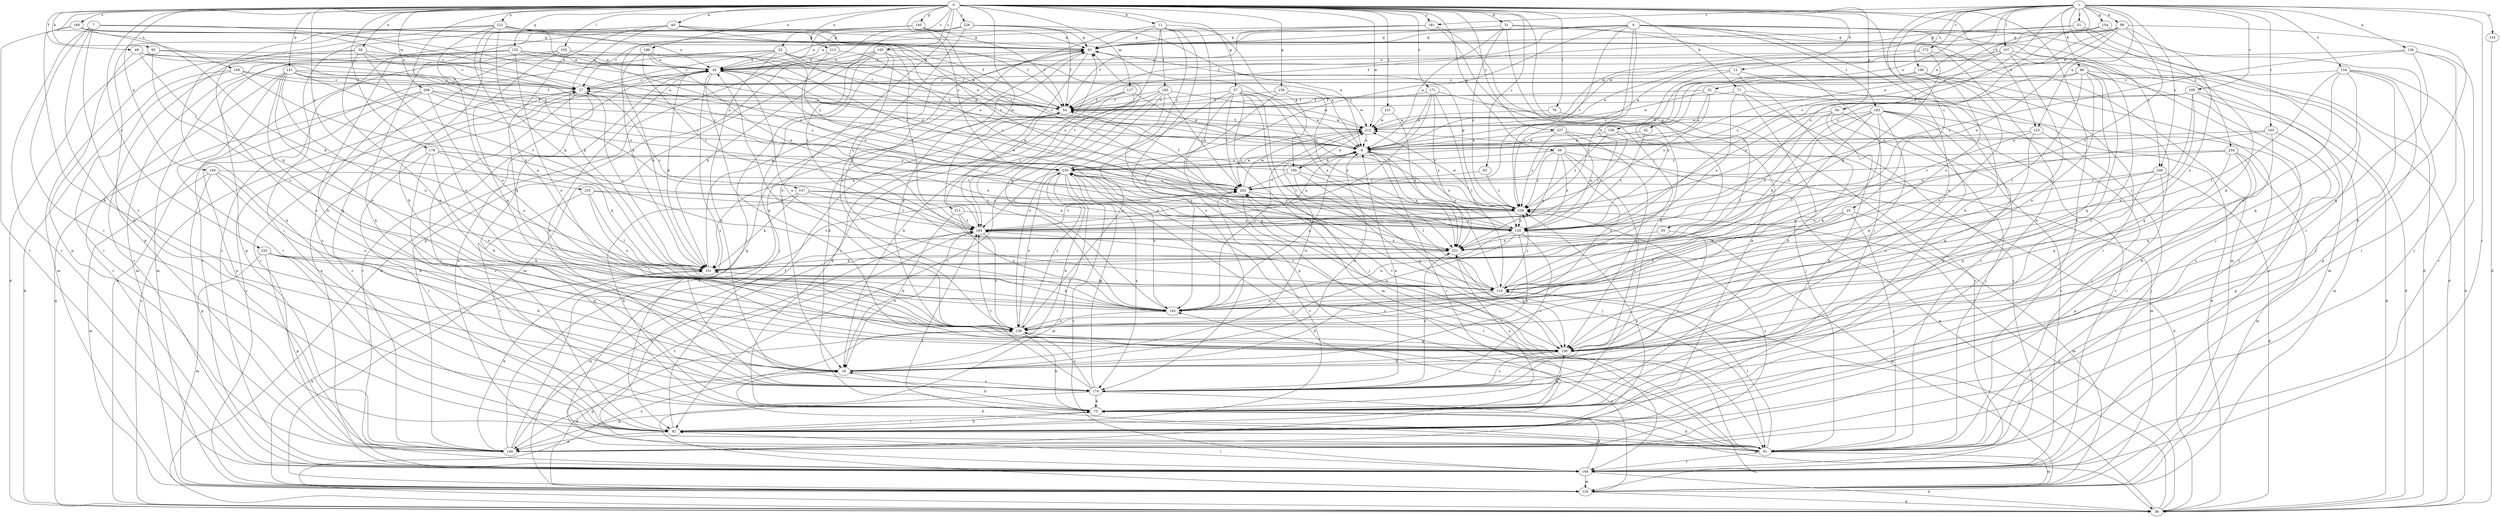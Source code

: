 strict digraph  {
0;
1;
6;
7;
9;
11;
12;
18;
23;
25;
27;
31;
32;
36;
38;
40;
42;
45;
49;
51;
54;
55;
56;
57;
59;
63;
71;
73;
78;
82;
83;
91;
93;
96;
98;
100;
101;
102;
107;
110;
117;
120;
121;
123;
124;
126;
128;
134;
136;
138;
139;
140;
141;
146;
147;
150;
152;
154;
156;
163;
164;
165;
168;
169;
171;
172;
174;
178;
181;
182;
183;
184;
186;
190;
193;
195;
202;
206;
211;
212;
213;
221;
223;
225;
226;
227;
230;
231;
234;
238;
239;
0 -> 11  [label=b];
0 -> 12  [label=b];
0 -> 18  [label=b];
0 -> 23  [label=c];
0 -> 31  [label=d];
0 -> 38  [label=e];
0 -> 40  [label=e];
0 -> 49  [label=f];
0 -> 55  [label=g];
0 -> 56  [label=g];
0 -> 57  [label=g];
0 -> 59  [label=g];
0 -> 71  [label=h];
0 -> 73  [label=h];
0 -> 78  [label=i];
0 -> 83  [label=j];
0 -> 91  [label=j];
0 -> 93  [label=k];
0 -> 102  [label=l];
0 -> 117  [label=m];
0 -> 121  [label=n];
0 -> 123  [label=n];
0 -> 139  [label=p];
0 -> 140  [label=p];
0 -> 141  [label=p];
0 -> 147  [label=q];
0 -> 150  [label=q];
0 -> 152  [label=q];
0 -> 165  [label=s];
0 -> 168  [label=s];
0 -> 169  [label=s];
0 -> 171  [label=s];
0 -> 178  [label=t];
0 -> 181  [label=t];
0 -> 186  [label=u];
0 -> 206  [label=w];
0 -> 211  [label=w];
0 -> 212  [label=w];
0 -> 213  [label=x];
0 -> 223  [label=y];
0 -> 225  [label=y];
0 -> 226  [label=y];
0 -> 227  [label=y];
0 -> 230  [label=y];
0 -> 231  [label=z];
1 -> 25  [label=c];
1 -> 32  [label=d];
1 -> 42  [label=e];
1 -> 51  [label=f];
1 -> 96  [label=k];
1 -> 98  [label=k];
1 -> 107  [label=l];
1 -> 123  [label=n];
1 -> 124  [label=n];
1 -> 126  [label=n];
1 -> 128  [label=n];
1 -> 134  [label=o];
1 -> 136  [label=o];
1 -> 138  [label=o];
1 -> 154  [label=q];
1 -> 163  [label=r];
1 -> 164  [label=r];
1 -> 172  [label=s];
1 -> 181  [label=t];
1 -> 190  [label=u];
1 -> 195  [label=v];
1 -> 234  [label=z];
1 -> 238  [label=z];
6 -> 27  [label=c];
6 -> 36  [label=d];
6 -> 45  [label=e];
6 -> 54  [label=f];
6 -> 63  [label=g];
6 -> 73  [label=h];
6 -> 91  [label=j];
6 -> 128  [label=n];
6 -> 156  [label=q];
6 -> 182  [label=t];
6 -> 202  [label=v];
6 -> 230  [label=y];
6 -> 238  [label=z];
6 -> 239  [label=z];
7 -> 27  [label=c];
7 -> 45  [label=e];
7 -> 63  [label=g];
7 -> 73  [label=h];
7 -> 82  [label=i];
7 -> 164  [label=r];
7 -> 174  [label=s];
9 -> 45  [label=e];
9 -> 82  [label=i];
9 -> 100  [label=k];
9 -> 128  [label=n];
9 -> 221  [label=x];
9 -> 230  [label=y];
11 -> 63  [label=g];
11 -> 100  [label=k];
11 -> 138  [label=o];
11 -> 174  [label=s];
11 -> 183  [label=t];
11 -> 184  [label=t];
11 -> 221  [label=x];
11 -> 230  [label=y];
12 -> 27  [label=c];
12 -> 73  [label=h];
12 -> 91  [label=j];
12 -> 184  [label=t];
18 -> 9  [label=a];
18 -> 146  [label=p];
18 -> 174  [label=s];
18 -> 212  [label=w];
23 -> 9  [label=a];
23 -> 27  [label=c];
23 -> 36  [label=d];
23 -> 45  [label=e];
23 -> 54  [label=f];
23 -> 164  [label=r];
23 -> 174  [label=s];
23 -> 239  [label=z];
25 -> 91  [label=j];
25 -> 101  [label=k];
25 -> 120  [label=m];
25 -> 128  [label=n];
25 -> 193  [label=u];
27 -> 54  [label=f];
27 -> 73  [label=h];
27 -> 82  [label=i];
31 -> 9  [label=a];
31 -> 63  [label=g];
31 -> 82  [label=i];
31 -> 110  [label=l];
31 -> 120  [label=m];
31 -> 239  [label=z];
32 -> 9  [label=a];
32 -> 54  [label=f];
32 -> 156  [label=q];
32 -> 212  [label=w];
32 -> 239  [label=z];
36 -> 27  [label=c];
36 -> 110  [label=l];
36 -> 212  [label=w];
36 -> 239  [label=z];
38 -> 45  [label=e];
38 -> 120  [label=m];
38 -> 138  [label=o];
38 -> 156  [label=q];
38 -> 164  [label=r];
38 -> 239  [label=z];
40 -> 18  [label=b];
40 -> 54  [label=f];
40 -> 63  [label=g];
40 -> 82  [label=i];
40 -> 101  [label=k];
40 -> 156  [label=q];
40 -> 202  [label=v];
42 -> 9  [label=a];
42 -> 184  [label=t];
45 -> 27  [label=c];
45 -> 63  [label=g];
45 -> 101  [label=k];
45 -> 156  [label=q];
45 -> 164  [label=r];
45 -> 174  [label=s];
45 -> 193  [label=u];
49 -> 27  [label=c];
49 -> 45  [label=e];
49 -> 54  [label=f];
49 -> 101  [label=k];
49 -> 146  [label=p];
51 -> 63  [label=g];
51 -> 82  [label=i];
51 -> 156  [label=q];
51 -> 212  [label=w];
54 -> 27  [label=c];
54 -> 73  [label=h];
54 -> 212  [label=w];
55 -> 174  [label=s];
55 -> 221  [label=x];
56 -> 73  [label=h];
56 -> 91  [label=j];
56 -> 164  [label=r];
56 -> 212  [label=w];
56 -> 221  [label=x];
57 -> 9  [label=a];
57 -> 54  [label=f];
57 -> 91  [label=j];
57 -> 110  [label=l];
57 -> 120  [label=m];
57 -> 138  [label=o];
57 -> 146  [label=p];
57 -> 202  [label=v];
57 -> 221  [label=x];
59 -> 36  [label=d];
59 -> 128  [label=n];
59 -> 174  [label=s];
59 -> 193  [label=u];
59 -> 221  [label=x];
59 -> 230  [label=y];
59 -> 239  [label=z];
63 -> 45  [label=e];
63 -> 73  [label=h];
63 -> 91  [label=j];
63 -> 128  [label=n];
71 -> 36  [label=d];
71 -> 54  [label=f];
71 -> 91  [label=j];
71 -> 164  [label=r];
71 -> 221  [label=x];
73 -> 18  [label=b];
73 -> 82  [label=i];
73 -> 156  [label=q];
73 -> 221  [label=x];
78 -> 110  [label=l];
78 -> 212  [label=w];
82 -> 54  [label=f];
82 -> 73  [label=h];
82 -> 91  [label=j];
82 -> 146  [label=p];
82 -> 202  [label=v];
82 -> 239  [label=z];
83 -> 202  [label=v];
83 -> 239  [label=z];
91 -> 18  [label=b];
91 -> 45  [label=e];
91 -> 73  [label=h];
91 -> 110  [label=l];
91 -> 120  [label=m];
91 -> 164  [label=r];
91 -> 184  [label=t];
91 -> 202  [label=v];
91 -> 230  [label=y];
93 -> 27  [label=c];
93 -> 36  [label=d];
93 -> 45  [label=e];
93 -> 193  [label=u];
96 -> 18  [label=b];
96 -> 27  [label=c];
96 -> 36  [label=d];
96 -> 110  [label=l];
96 -> 128  [label=n];
96 -> 138  [label=o];
96 -> 156  [label=q];
96 -> 164  [label=r];
98 -> 9  [label=a];
98 -> 54  [label=f];
98 -> 63  [label=g];
98 -> 73  [label=h];
98 -> 128  [label=n];
98 -> 193  [label=u];
98 -> 212  [label=w];
98 -> 221  [label=x];
98 -> 239  [label=z];
100 -> 45  [label=e];
100 -> 91  [label=j];
100 -> 110  [label=l];
100 -> 156  [label=q];
100 -> 202  [label=v];
100 -> 212  [label=w];
101 -> 27  [label=c];
101 -> 63  [label=g];
101 -> 110  [label=l];
101 -> 202  [label=v];
102 -> 45  [label=e];
102 -> 120  [label=m];
102 -> 156  [label=q];
102 -> 164  [label=r];
102 -> 202  [label=v];
107 -> 9  [label=a];
107 -> 36  [label=d];
107 -> 45  [label=e];
107 -> 128  [label=n];
107 -> 174  [label=s];
107 -> 193  [label=u];
110 -> 9  [label=a];
110 -> 18  [label=b];
110 -> 101  [label=k];
110 -> 184  [label=t];
110 -> 193  [label=u];
110 -> 239  [label=z];
117 -> 9  [label=a];
117 -> 18  [label=b];
117 -> 54  [label=f];
117 -> 184  [label=t];
117 -> 193  [label=u];
120 -> 27  [label=c];
120 -> 36  [label=d];
120 -> 101  [label=k];
120 -> 138  [label=o];
120 -> 193  [label=u];
121 -> 9  [label=a];
121 -> 54  [label=f];
121 -> 63  [label=g];
121 -> 73  [label=h];
121 -> 101  [label=k];
121 -> 138  [label=o];
121 -> 146  [label=p];
121 -> 174  [label=s];
121 -> 193  [label=u];
121 -> 212  [label=w];
121 -> 239  [label=z];
123 -> 9  [label=a];
123 -> 91  [label=j];
123 -> 110  [label=l];
123 -> 156  [label=q];
124 -> 36  [label=d];
126 -> 45  [label=e];
126 -> 91  [label=j];
126 -> 156  [label=q];
126 -> 164  [label=r];
126 -> 239  [label=z];
128 -> 18  [label=b];
128 -> 45  [label=e];
128 -> 120  [label=m];
128 -> 138  [label=o];
128 -> 174  [label=s];
128 -> 193  [label=u];
128 -> 230  [label=y];
134 -> 27  [label=c];
134 -> 36  [label=d];
134 -> 82  [label=i];
134 -> 110  [label=l];
134 -> 138  [label=o];
134 -> 146  [label=p];
134 -> 156  [label=q];
136 -> 9  [label=a];
136 -> 146  [label=p];
136 -> 184  [label=t];
136 -> 239  [label=z];
138 -> 36  [label=d];
138 -> 45  [label=e];
138 -> 73  [label=h];
138 -> 156  [label=q];
138 -> 230  [label=y];
139 -> 54  [label=f];
139 -> 193  [label=u];
139 -> 212  [label=w];
139 -> 221  [label=x];
140 -> 54  [label=f];
140 -> 63  [label=g];
140 -> 73  [label=h];
140 -> 101  [label=k];
140 -> 164  [label=r];
140 -> 202  [label=v];
141 -> 27  [label=c];
141 -> 54  [label=f];
141 -> 82  [label=i];
141 -> 138  [label=o];
141 -> 156  [label=q];
141 -> 164  [label=r];
141 -> 184  [label=t];
141 -> 193  [label=u];
141 -> 230  [label=y];
141 -> 239  [label=z];
146 -> 27  [label=c];
146 -> 54  [label=f];
146 -> 63  [label=g];
146 -> 101  [label=k];
146 -> 184  [label=t];
146 -> 239  [label=z];
147 -> 73  [label=h];
147 -> 101  [label=k];
147 -> 128  [label=n];
147 -> 184  [label=t];
147 -> 239  [label=z];
150 -> 18  [label=b];
150 -> 120  [label=m];
150 -> 138  [label=o];
150 -> 146  [label=p];
150 -> 202  [label=v];
152 -> 9  [label=a];
152 -> 18  [label=b];
152 -> 45  [label=e];
152 -> 54  [label=f];
152 -> 120  [label=m];
152 -> 138  [label=o];
152 -> 146  [label=p];
154 -> 63  [label=g];
154 -> 164  [label=r];
154 -> 202  [label=v];
156 -> 18  [label=b];
156 -> 63  [label=g];
156 -> 174  [label=s];
156 -> 202  [label=v];
163 -> 9  [label=a];
163 -> 128  [label=n];
163 -> 156  [label=q];
163 -> 174  [label=s];
164 -> 36  [label=d];
164 -> 45  [label=e];
164 -> 73  [label=h];
164 -> 82  [label=i];
164 -> 120  [label=m];
164 -> 184  [label=t];
165 -> 9  [label=a];
165 -> 45  [label=e];
165 -> 82  [label=i];
165 -> 91  [label=j];
165 -> 101  [label=k];
165 -> 120  [label=m];
165 -> 184  [label=t];
165 -> 221  [label=x];
168 -> 9  [label=a];
168 -> 27  [label=c];
168 -> 36  [label=d];
168 -> 82  [label=i];
168 -> 221  [label=x];
169 -> 9  [label=a];
169 -> 18  [label=b];
169 -> 27  [label=c];
169 -> 63  [label=g];
169 -> 101  [label=k];
169 -> 164  [label=r];
171 -> 9  [label=a];
171 -> 54  [label=f];
171 -> 110  [label=l];
171 -> 164  [label=r];
171 -> 184  [label=t];
171 -> 221  [label=x];
172 -> 9  [label=a];
172 -> 45  [label=e];
172 -> 101  [label=k];
172 -> 120  [label=m];
174 -> 9  [label=a];
174 -> 36  [label=d];
174 -> 45  [label=e];
174 -> 73  [label=h];
174 -> 138  [label=o];
174 -> 146  [label=p];
174 -> 184  [label=t];
174 -> 221  [label=x];
174 -> 230  [label=y];
178 -> 82  [label=i];
178 -> 101  [label=k];
178 -> 128  [label=n];
178 -> 138  [label=o];
178 -> 174  [label=s];
178 -> 230  [label=y];
181 -> 45  [label=e];
181 -> 54  [label=f];
181 -> 63  [label=g];
181 -> 73  [label=h];
181 -> 146  [label=p];
182 -> 73  [label=h];
182 -> 91  [label=j];
182 -> 101  [label=k];
182 -> 110  [label=l];
182 -> 138  [label=o];
182 -> 156  [label=q];
182 -> 164  [label=r];
182 -> 174  [label=s];
182 -> 212  [label=w];
182 -> 221  [label=x];
183 -> 54  [label=f];
183 -> 82  [label=i];
183 -> 101  [label=k];
183 -> 138  [label=o];
183 -> 156  [label=q];
183 -> 202  [label=v];
183 -> 212  [label=w];
184 -> 9  [label=a];
184 -> 18  [label=b];
184 -> 27  [label=c];
184 -> 63  [label=g];
184 -> 120  [label=m];
184 -> 138  [label=o];
184 -> 202  [label=v];
184 -> 221  [label=x];
186 -> 45  [label=e];
186 -> 101  [label=k];
186 -> 128  [label=n];
186 -> 184  [label=t];
186 -> 230  [label=y];
190 -> 27  [label=c];
190 -> 82  [label=i];
190 -> 91  [label=j];
190 -> 128  [label=n];
190 -> 138  [label=o];
190 -> 239  [label=z];
193 -> 9  [label=a];
193 -> 63  [label=g];
193 -> 101  [label=k];
193 -> 138  [label=o];
195 -> 36  [label=d];
195 -> 54  [label=f];
195 -> 110  [label=l];
195 -> 120  [label=m];
195 -> 193  [label=u];
195 -> 230  [label=y];
202 -> 54  [label=f];
202 -> 110  [label=l];
202 -> 164  [label=r];
202 -> 212  [label=w];
202 -> 239  [label=z];
206 -> 36  [label=d];
206 -> 54  [label=f];
206 -> 138  [label=o];
206 -> 146  [label=p];
206 -> 174  [label=s];
206 -> 202  [label=v];
206 -> 230  [label=y];
211 -> 18  [label=b];
211 -> 128  [label=n];
211 -> 184  [label=t];
211 -> 193  [label=u];
212 -> 9  [label=a];
212 -> 54  [label=f];
212 -> 193  [label=u];
212 -> 202  [label=v];
213 -> 45  [label=e];
213 -> 128  [label=n];
213 -> 239  [label=z];
221 -> 101  [label=k];
221 -> 156  [label=q];
223 -> 18  [label=b];
223 -> 82  [label=i];
223 -> 101  [label=k];
223 -> 120  [label=m];
223 -> 146  [label=p];
223 -> 156  [label=q];
225 -> 82  [label=i];
225 -> 110  [label=l];
225 -> 128  [label=n];
225 -> 193  [label=u];
225 -> 239  [label=z];
226 -> 9  [label=a];
226 -> 36  [label=d];
226 -> 54  [label=f];
226 -> 63  [label=g];
226 -> 110  [label=l];
226 -> 146  [label=p];
226 -> 221  [label=x];
227 -> 9  [label=a];
227 -> 120  [label=m];
227 -> 128  [label=n];
227 -> 156  [label=q];
227 -> 239  [label=z];
230 -> 9  [label=a];
230 -> 18  [label=b];
230 -> 91  [label=j];
230 -> 120  [label=m];
230 -> 128  [label=n];
230 -> 138  [label=o];
230 -> 164  [label=r];
230 -> 174  [label=s];
230 -> 184  [label=t];
230 -> 193  [label=u];
230 -> 202  [label=v];
231 -> 212  [label=w];
231 -> 221  [label=x];
234 -> 18  [label=b];
234 -> 82  [label=i];
234 -> 120  [label=m];
234 -> 156  [label=q];
234 -> 202  [label=v];
234 -> 230  [label=y];
238 -> 36  [label=d];
238 -> 101  [label=k];
238 -> 146  [label=p];
238 -> 156  [label=q];
238 -> 202  [label=v];
239 -> 63  [label=g];
239 -> 128  [label=n];
239 -> 184  [label=t];
239 -> 212  [label=w];
}
